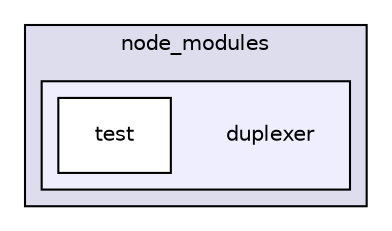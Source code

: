 digraph "gulp-src/node_modules/gulp-html-to-json/node_modules/event-stream/node_modules/duplexer" {
  compound=true
  node [ fontsize="10", fontname="Helvetica"];
  edge [ labelfontsize="10", labelfontname="Helvetica"];
  subgraph clusterdir_b77593aa0de68a9859ef9873ff0aea96 {
    graph [ bgcolor="#ddddee", pencolor="black", label="node_modules" fontname="Helvetica", fontsize="10", URL="dir_b77593aa0de68a9859ef9873ff0aea96.html"]
  subgraph clusterdir_e0d26a17fe21e8d4a5deeb11cd9b391d {
    graph [ bgcolor="#eeeeff", pencolor="black", label="" URL="dir_e0d26a17fe21e8d4a5deeb11cd9b391d.html"];
    dir_e0d26a17fe21e8d4a5deeb11cd9b391d [shape=plaintext label="duplexer"];
    dir_01dc0d93647e1f122dcfa0109f227c03 [shape=box label="test" color="black" fillcolor="white" style="filled" URL="dir_01dc0d93647e1f122dcfa0109f227c03.html"];
  }
  }
}
